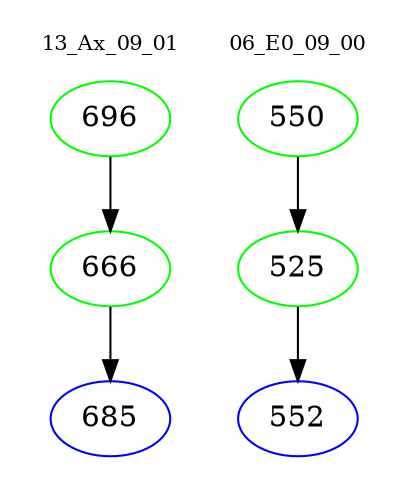 digraph{
subgraph cluster_0 {
color = white
label = "13_Ax_09_01";
fontsize=10;
T0_696 [label="696", color="green"]
T0_696 -> T0_666 [color="black"]
T0_666 [label="666", color="green"]
T0_666 -> T0_685 [color="black"]
T0_685 [label="685", color="blue"]
}
subgraph cluster_1 {
color = white
label = "06_E0_09_00";
fontsize=10;
T1_550 [label="550", color="green"]
T1_550 -> T1_525 [color="black"]
T1_525 [label="525", color="green"]
T1_525 -> T1_552 [color="black"]
T1_552 [label="552", color="blue"]
}
}
